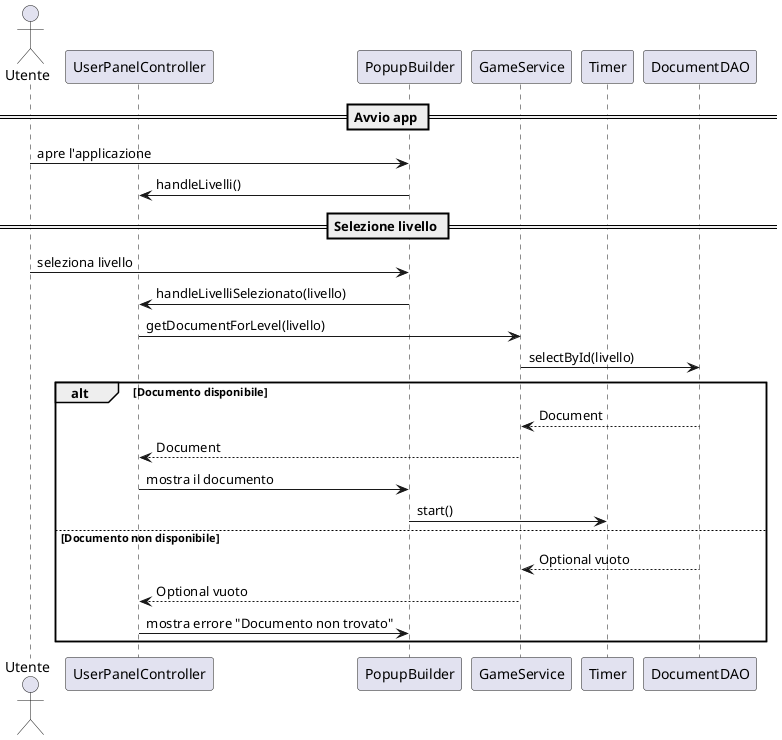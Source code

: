 @startuml
actor Utente
participant "UserPanelController" as Controller
participant "PopupBuilder" as UI
participant "GameService" as Gestore
participant "Timer" as Timer

== Avvio app ==
Utente -> UI : apre l'applicazione
UI -> Controller : handleLivelli()

== Selezione livello ==
Utente -> UI : seleziona livello
UI -> Controller : handleLivelliSelezionato(livello)

Controller -> Gestore : getDocumentForLevel(livello)
Gestore -> DocumentDAO : selectById(livello)
alt Documento disponibile
    DocumentDAO --> Gestore : Document
    Gestore --> Controller : Document
    Controller -> UI : mostra il documento
    UI -> Timer : start()
else Documento non disponibile
    DocumentDAO --> Gestore : Optional vuoto
    Gestore --> Controller : Optional vuoto
    Controller -> UI : mostra errore "Documento non trovato"
end
@enduml
